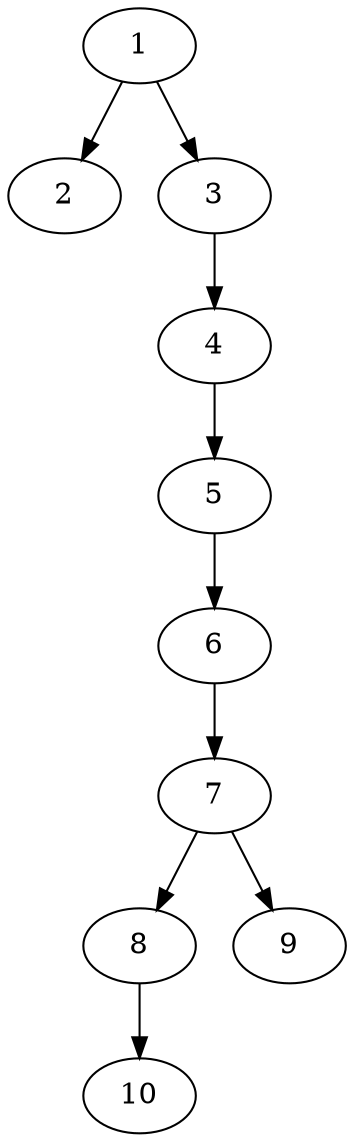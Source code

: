// DAG automatically generated by daggen at Fri Aug  4 16:35:13 2017
// ./daggen --dot -n 10 --fat 0.2 --regular 0.8 --density 0.2 --jump 2 
digraph G {
  1 [size="549756", alpha="0.09"]
  1 -> 2 [size ="537"]
  1 -> 3 [size ="537"]
  2 [size="134218", alpha="0.03"]
  3 [size="134218", alpha="0.02"]
  3 -> 4 [size ="210"]
  4 [size="231928", alpha="0.11"]
  4 -> 5 [size ="302"]
  5 [size="1176", alpha="0.16"]
  5 -> 6 [size ="34"]
  6 [size="21849", alpha="0.08"]
  6 -> 7 [size ="75"]
  7 [size="1950", alpha="0.08"]
  7 -> 8 [size ="34"]
  7 -> 9 [size ="34"]
  8 [size="39577", alpha="0.15"]
  8 -> 10 [size ="34"]
  9 [size="3728", alpha="0.15"]
  10 [size="870", alpha="0.13"]
}
